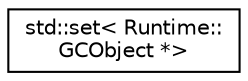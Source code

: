 digraph "Graphical Class Hierarchy"
{
  edge [fontname="Helvetica",fontsize="10",labelfontname="Helvetica",labelfontsize="10"];
  node [fontname="Helvetica",fontsize="10",shape=record];
  rankdir="LR";
  Node0 [label="std::set\< Runtime::\lGCObject *\>",height=0.2,width=0.4,color="black", fillcolor="white", style="filled",URL="$classstd_1_1set.html"];
}
